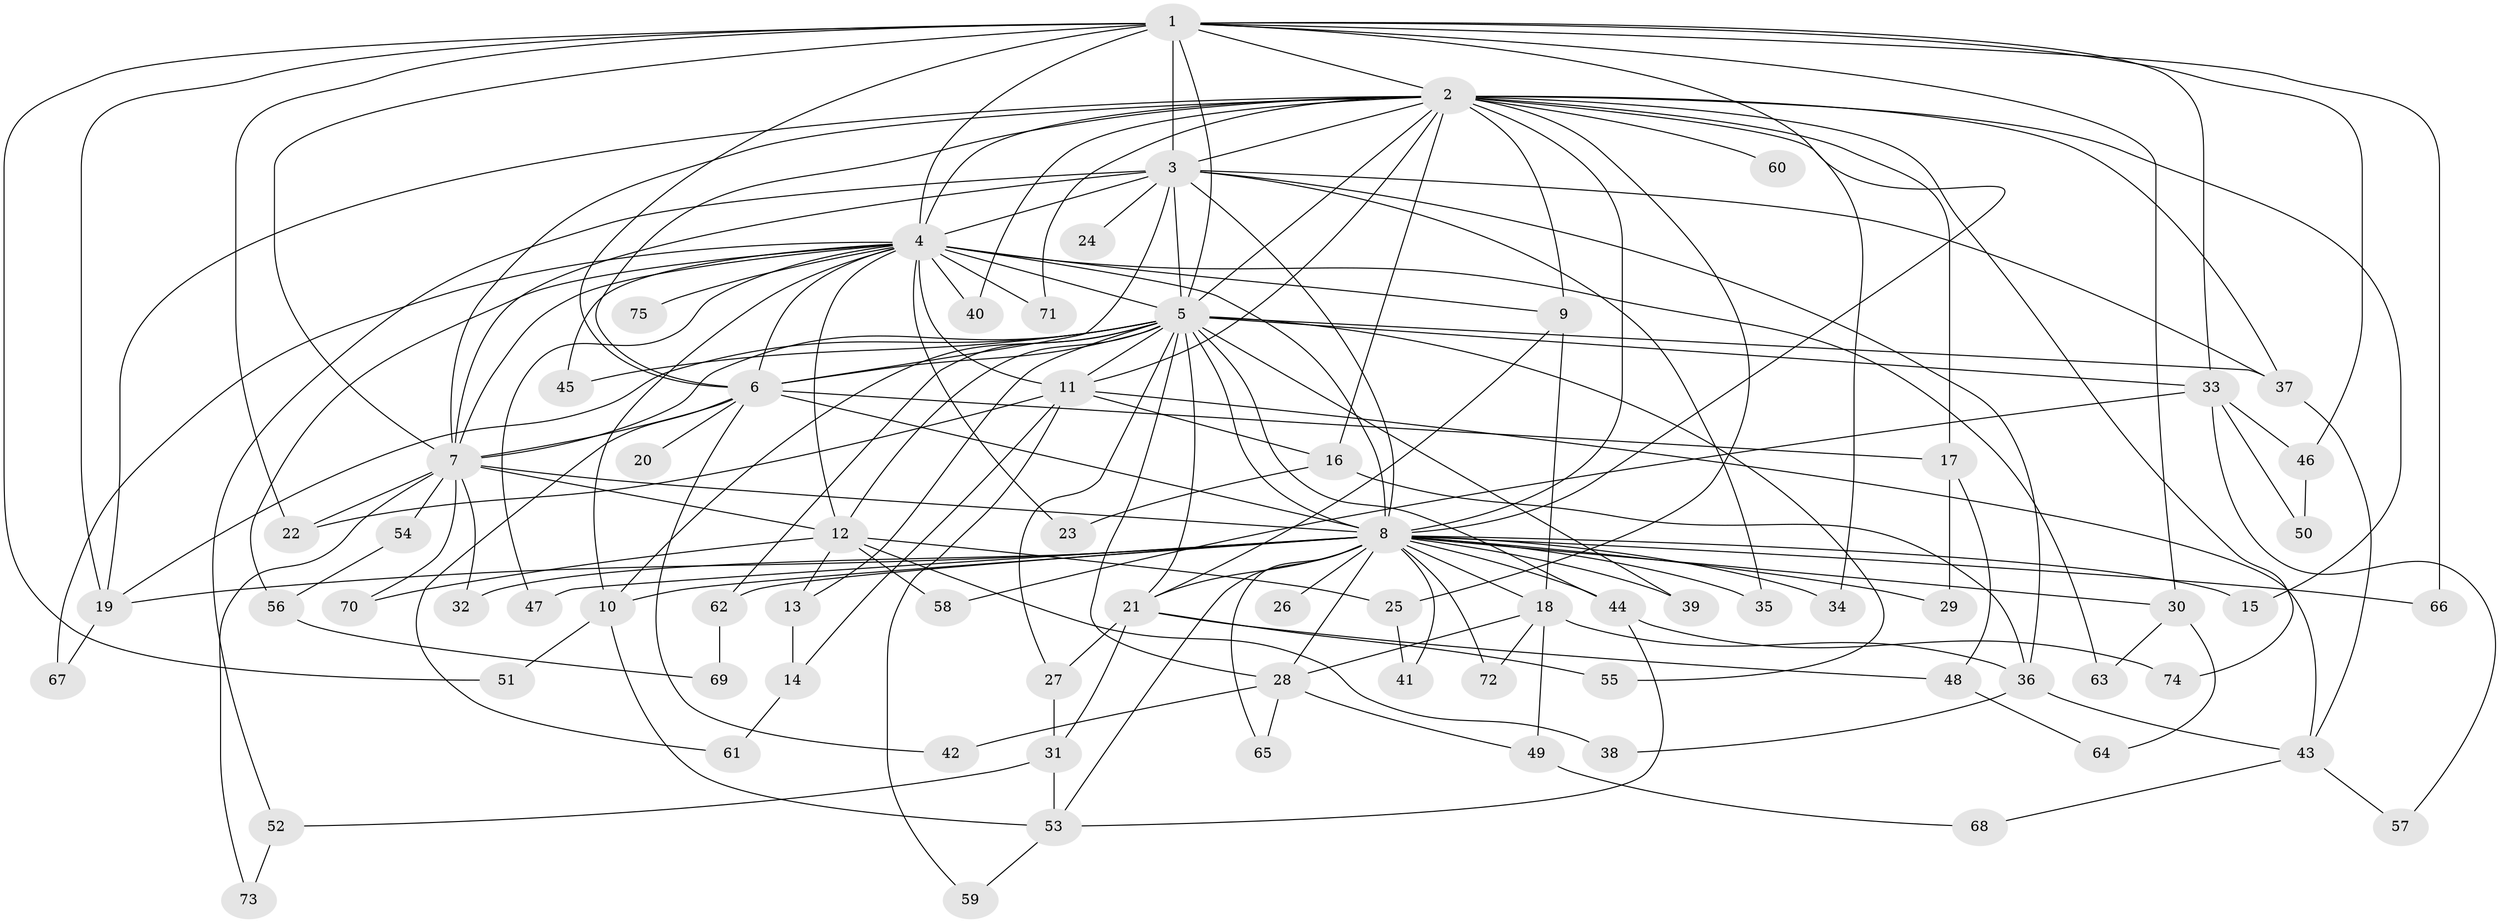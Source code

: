 // original degree distribution, {19: 0.009345794392523364, 25: 0.018691588785046728, 16: 0.009345794392523364, 28: 0.009345794392523364, 21: 0.009345794392523364, 15: 0.009345794392523364, 17: 0.018691588785046728, 20: 0.009345794392523364, 5: 0.028037383177570093, 4: 0.102803738317757, 8: 0.018691588785046728, 3: 0.2336448598130841, 2: 0.4953271028037383, 7: 0.009345794392523364, 6: 0.018691588785046728}
// Generated by graph-tools (version 1.1) at 2025/49/03/04/25 22:49:44]
// undirected, 75 vertices, 169 edges
graph export_dot {
  node [color=gray90,style=filled];
  1;
  2;
  3;
  4;
  5;
  6;
  7;
  8;
  9;
  10;
  11;
  12;
  13;
  14;
  15;
  16;
  17;
  18;
  19;
  20;
  21;
  22;
  23;
  24;
  25;
  26;
  27;
  28;
  29;
  30;
  31;
  32;
  33;
  34;
  35;
  36;
  37;
  38;
  39;
  40;
  41;
  42;
  43;
  44;
  45;
  46;
  47;
  48;
  49;
  50;
  51;
  52;
  53;
  54;
  55;
  56;
  57;
  58;
  59;
  60;
  61;
  62;
  63;
  64;
  65;
  66;
  67;
  68;
  69;
  70;
  71;
  72;
  73;
  74;
  75;
  1 -- 2 [weight=1.0];
  1 -- 3 [weight=2.0];
  1 -- 4 [weight=2.0];
  1 -- 5 [weight=2.0];
  1 -- 6 [weight=2.0];
  1 -- 7 [weight=1.0];
  1 -- 8 [weight=2.0];
  1 -- 19 [weight=1.0];
  1 -- 22 [weight=1.0];
  1 -- 30 [weight=1.0];
  1 -- 33 [weight=1.0];
  1 -- 46 [weight=1.0];
  1 -- 51 [weight=1.0];
  1 -- 66 [weight=1.0];
  2 -- 3 [weight=1.0];
  2 -- 4 [weight=2.0];
  2 -- 5 [weight=2.0];
  2 -- 6 [weight=1.0];
  2 -- 7 [weight=1.0];
  2 -- 8 [weight=2.0];
  2 -- 9 [weight=1.0];
  2 -- 11 [weight=1.0];
  2 -- 15 [weight=1.0];
  2 -- 16 [weight=1.0];
  2 -- 17 [weight=1.0];
  2 -- 19 [weight=1.0];
  2 -- 25 [weight=1.0];
  2 -- 34 [weight=1.0];
  2 -- 37 [weight=1.0];
  2 -- 40 [weight=2.0];
  2 -- 60 [weight=1.0];
  2 -- 71 [weight=1.0];
  2 -- 74 [weight=1.0];
  3 -- 4 [weight=1.0];
  3 -- 5 [weight=2.0];
  3 -- 6 [weight=1.0];
  3 -- 7 [weight=1.0];
  3 -- 8 [weight=2.0];
  3 -- 24 [weight=1.0];
  3 -- 35 [weight=1.0];
  3 -- 36 [weight=1.0];
  3 -- 37 [weight=1.0];
  3 -- 52 [weight=1.0];
  4 -- 5 [weight=3.0];
  4 -- 6 [weight=1.0];
  4 -- 7 [weight=1.0];
  4 -- 8 [weight=2.0];
  4 -- 9 [weight=2.0];
  4 -- 10 [weight=1.0];
  4 -- 11 [weight=1.0];
  4 -- 12 [weight=2.0];
  4 -- 23 [weight=1.0];
  4 -- 40 [weight=1.0];
  4 -- 45 [weight=1.0];
  4 -- 47 [weight=1.0];
  4 -- 56 [weight=1.0];
  4 -- 63 [weight=1.0];
  4 -- 67 [weight=1.0];
  4 -- 71 [weight=1.0];
  4 -- 75 [weight=1.0];
  5 -- 6 [weight=2.0];
  5 -- 7 [weight=2.0];
  5 -- 8 [weight=4.0];
  5 -- 10 [weight=1.0];
  5 -- 11 [weight=2.0];
  5 -- 12 [weight=1.0];
  5 -- 13 [weight=1.0];
  5 -- 19 [weight=1.0];
  5 -- 21 [weight=1.0];
  5 -- 27 [weight=1.0];
  5 -- 28 [weight=1.0];
  5 -- 33 [weight=1.0];
  5 -- 37 [weight=1.0];
  5 -- 39 [weight=1.0];
  5 -- 44 [weight=1.0];
  5 -- 45 [weight=1.0];
  5 -- 55 [weight=2.0];
  5 -- 62 [weight=1.0];
  6 -- 7 [weight=1.0];
  6 -- 8 [weight=2.0];
  6 -- 17 [weight=1.0];
  6 -- 20 [weight=1.0];
  6 -- 42 [weight=1.0];
  6 -- 61 [weight=1.0];
  7 -- 8 [weight=3.0];
  7 -- 12 [weight=1.0];
  7 -- 22 [weight=1.0];
  7 -- 32 [weight=1.0];
  7 -- 54 [weight=1.0];
  7 -- 70 [weight=1.0];
  7 -- 73 [weight=1.0];
  8 -- 10 [weight=2.0];
  8 -- 15 [weight=1.0];
  8 -- 18 [weight=1.0];
  8 -- 19 [weight=1.0];
  8 -- 21 [weight=1.0];
  8 -- 26 [weight=2.0];
  8 -- 28 [weight=2.0];
  8 -- 29 [weight=1.0];
  8 -- 30 [weight=1.0];
  8 -- 32 [weight=1.0];
  8 -- 34 [weight=1.0];
  8 -- 35 [weight=1.0];
  8 -- 39 [weight=1.0];
  8 -- 41 [weight=1.0];
  8 -- 44 [weight=1.0];
  8 -- 47 [weight=1.0];
  8 -- 53 [weight=1.0];
  8 -- 62 [weight=1.0];
  8 -- 65 [weight=1.0];
  8 -- 66 [weight=1.0];
  8 -- 72 [weight=1.0];
  9 -- 18 [weight=2.0];
  9 -- 21 [weight=1.0];
  10 -- 51 [weight=1.0];
  10 -- 53 [weight=1.0];
  11 -- 14 [weight=1.0];
  11 -- 16 [weight=1.0];
  11 -- 22 [weight=1.0];
  11 -- 43 [weight=1.0];
  11 -- 59 [weight=1.0];
  12 -- 13 [weight=1.0];
  12 -- 25 [weight=1.0];
  12 -- 38 [weight=1.0];
  12 -- 58 [weight=1.0];
  12 -- 70 [weight=1.0];
  13 -- 14 [weight=1.0];
  14 -- 61 [weight=1.0];
  16 -- 23 [weight=1.0];
  16 -- 36 [weight=1.0];
  17 -- 29 [weight=1.0];
  17 -- 48 [weight=1.0];
  18 -- 28 [weight=1.0];
  18 -- 36 [weight=1.0];
  18 -- 49 [weight=1.0];
  18 -- 72 [weight=1.0];
  19 -- 67 [weight=1.0];
  21 -- 27 [weight=1.0];
  21 -- 31 [weight=1.0];
  21 -- 48 [weight=1.0];
  21 -- 55 [weight=1.0];
  25 -- 41 [weight=1.0];
  27 -- 31 [weight=1.0];
  28 -- 42 [weight=1.0];
  28 -- 49 [weight=1.0];
  28 -- 65 [weight=1.0];
  30 -- 63 [weight=1.0];
  30 -- 64 [weight=1.0];
  31 -- 52 [weight=1.0];
  31 -- 53 [weight=1.0];
  33 -- 46 [weight=1.0];
  33 -- 50 [weight=1.0];
  33 -- 57 [weight=1.0];
  33 -- 58 [weight=1.0];
  36 -- 38 [weight=1.0];
  36 -- 43 [weight=1.0];
  37 -- 43 [weight=1.0];
  43 -- 57 [weight=1.0];
  43 -- 68 [weight=1.0];
  44 -- 53 [weight=1.0];
  44 -- 74 [weight=1.0];
  46 -- 50 [weight=1.0];
  48 -- 64 [weight=1.0];
  49 -- 68 [weight=1.0];
  52 -- 73 [weight=1.0];
  53 -- 59 [weight=1.0];
  54 -- 56 [weight=1.0];
  56 -- 69 [weight=1.0];
  62 -- 69 [weight=1.0];
}
